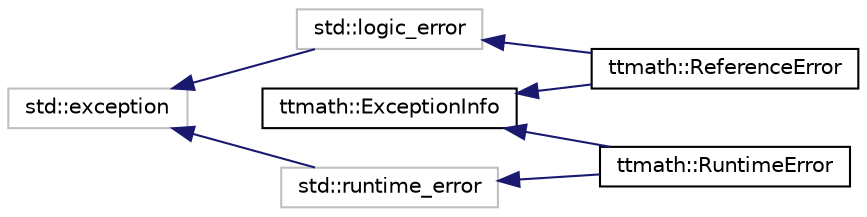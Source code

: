 digraph "Graphical Class Hierarchy"
{
 // LATEX_PDF_SIZE
  edge [fontname="Helvetica",fontsize="10",labelfontname="Helvetica",labelfontsize="10"];
  node [fontname="Helvetica",fontsize="10",shape=record];
  rankdir="LR";
  Node19 [label="std::exception",height=0.2,width=0.4,color="grey75", fillcolor="white", style="filled",tooltip="STL class."];
  Node19 -> Node20 [dir="back",color="midnightblue",fontsize="10",style="solid",fontname="Helvetica"];
  Node20 [label="std::logic_error",height=0.2,width=0.4,color="grey75", fillcolor="white", style="filled",tooltip="STL class."];
  Node20 -> Node1 [dir="back",color="midnightblue",fontsize="10",style="solid",fontname="Helvetica"];
  Node1 [label="ttmath::ReferenceError",height=0.2,width=0.4,color="black", fillcolor="white", style="filled",URL="$classttmath_1_1_reference_error.html",tooltip=" "];
  Node19 -> Node21 [dir="back",color="midnightblue",fontsize="10",style="solid",fontname="Helvetica"];
  Node21 [label="std::runtime_error",height=0.2,width=0.4,color="grey75", fillcolor="white", style="filled",tooltip="STL class."];
  Node21 -> Node2 [dir="back",color="midnightblue",fontsize="10",style="solid",fontname="Helvetica"];
  Node2 [label="ttmath::RuntimeError",height=0.2,width=0.4,color="black", fillcolor="white", style="filled",URL="$classttmath_1_1_runtime_error.html",tooltip=" "];
  Node0 [label="ttmath::ExceptionInfo",height=0.2,width=0.4,color="black", fillcolor="white", style="filled",URL="$classttmath_1_1_exception_info.html",tooltip=" "];
  Node0 -> Node1 [dir="back",color="midnightblue",fontsize="10",style="solid",fontname="Helvetica"];
  Node0 -> Node2 [dir="back",color="midnightblue",fontsize="10",style="solid",fontname="Helvetica"];
}
